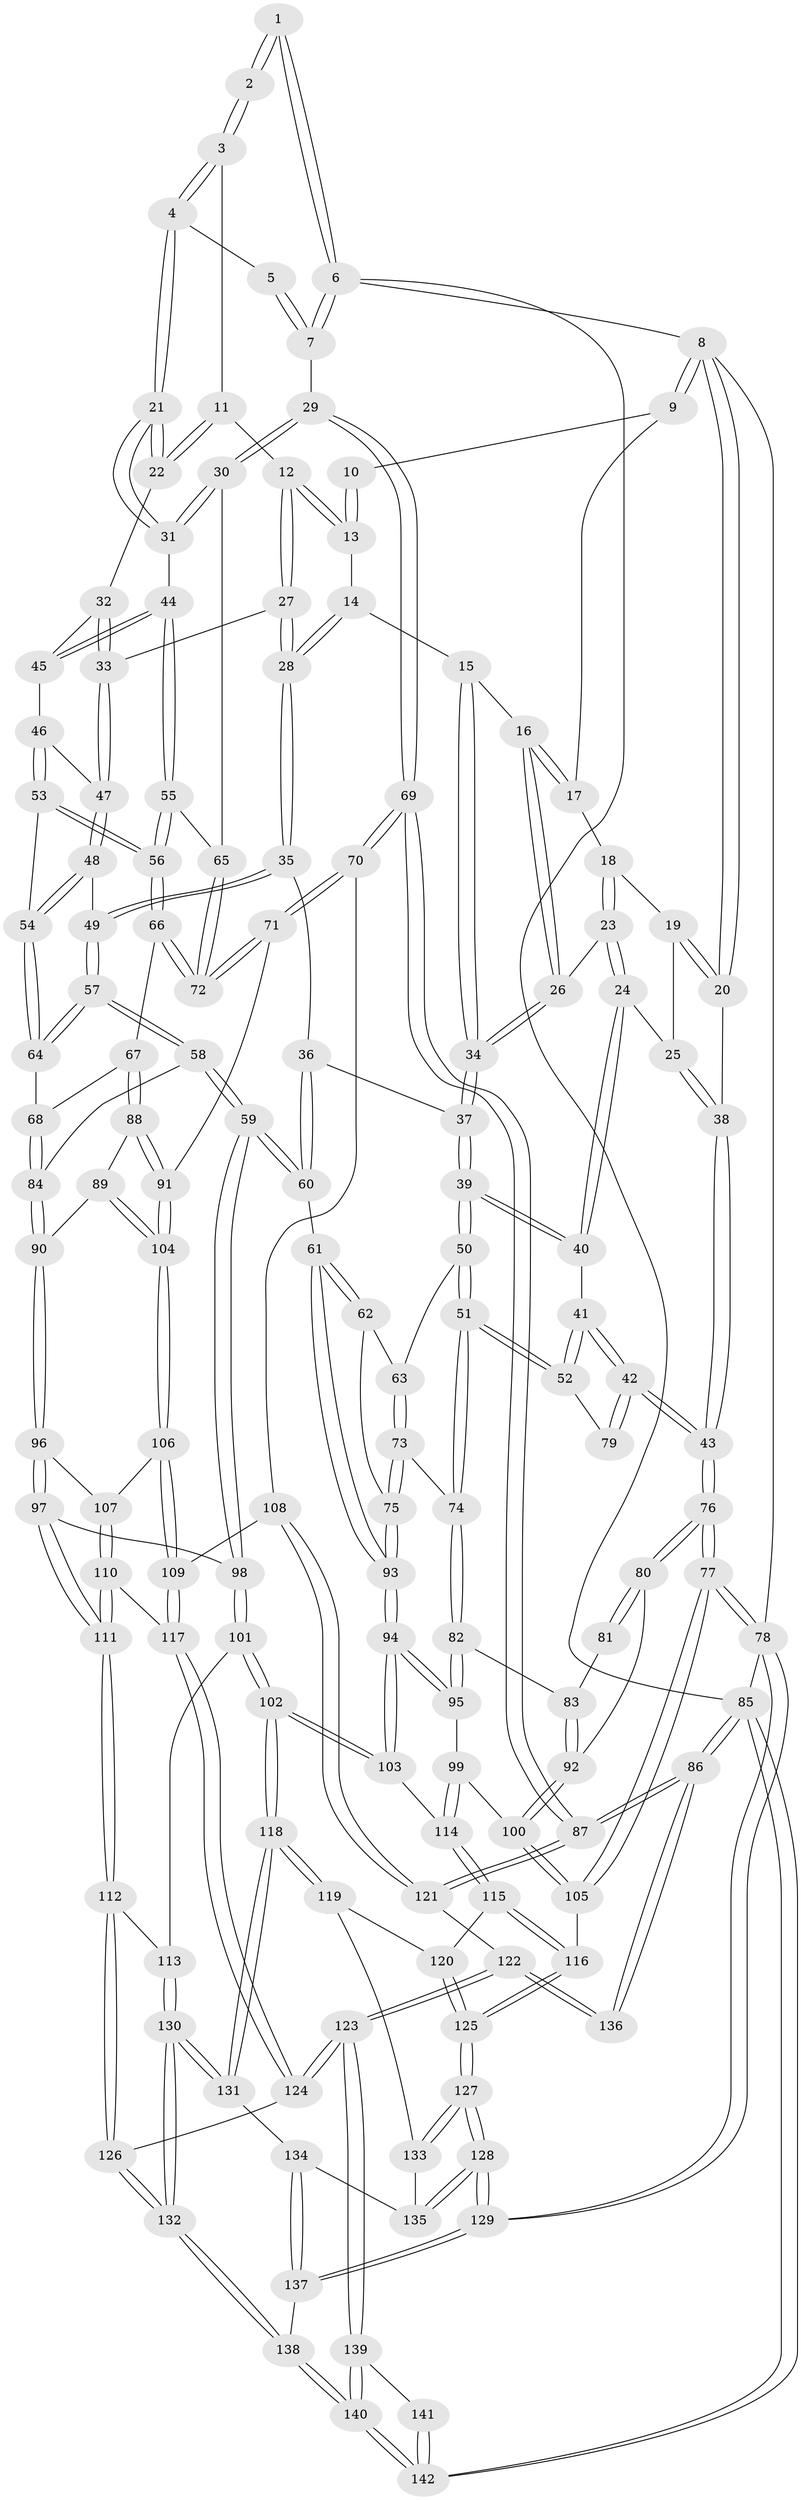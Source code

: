 // coarse degree distribution, {3: 0.13095238095238096, 4: 0.47619047619047616, 6: 0.10714285714285714, 5: 0.27380952380952384, 2: 0.011904761904761904}
// Generated by graph-tools (version 1.1) at 2025/42/03/06/25 10:42:28]
// undirected, 142 vertices, 352 edges
graph export_dot {
graph [start="1"]
  node [color=gray90,style=filled];
  1 [pos="+1+0"];
  2 [pos="+0.6989950366459798+0"];
  3 [pos="+0.7059983447402306+0"];
  4 [pos="+0.8743600730855992+0.11468956717654444"];
  5 [pos="+0.9051177089543203+0.07501518083561746"];
  6 [pos="+1+0"];
  7 [pos="+1+0"];
  8 [pos="+0+0"];
  9 [pos="+0.17600372037987877+0"];
  10 [pos="+0.46978133705308683+0"];
  11 [pos="+0.6925360142171909+0"];
  12 [pos="+0.5863235161784306+0.1328069284888183"];
  13 [pos="+0.4560488625754012+0.07903128882131041"];
  14 [pos="+0.4437052104019594+0.10297885875164813"];
  15 [pos="+0.3054948685907485+0.13245805826613344"];
  16 [pos="+0.2559129254699935+0.07024910598637833"];
  17 [pos="+0.20597896333287152+0"];
  18 [pos="+0.13478097778065398+0.12211564256266717"];
  19 [pos="+0.10290865906416324+0.13103555628327837"];
  20 [pos="+0+0"];
  21 [pos="+0.9027274067490045+0.20354645381572603"];
  22 [pos="+0.7342823521660505+0.16242153009727603"];
  23 [pos="+0.148444965510189+0.2189982834304575"];
  24 [pos="+0.14123954023291882+0.2257242667038366"];
  25 [pos="+0.09056128217397451+0.20226281398411589"];
  26 [pos="+0.16025222578728004+0.21413352987879333"];
  27 [pos="+0.5812403634953505+0.22983698913582312"];
  28 [pos="+0.47300164808542444+0.2595260665850196"];
  29 [pos="+1+0.23208812980009874"];
  30 [pos="+1+0.2503687351780989"];
  31 [pos="+0.9269819873110351+0.2283813500101353"];
  32 [pos="+0.6823074706344316+0.23693203907362137"];
  33 [pos="+0.5949542940869397+0.23601235682055752"];
  34 [pos="+0.31321201990810144+0.2317822311172159"];
  35 [pos="+0.4688040326417795+0.26395582878014495"];
  36 [pos="+0.39711234623815556+0.29162233170393803"];
  37 [pos="+0.34900774770204374+0.295751005709631"];
  38 [pos="+0+0.06947372493929219"];
  39 [pos="+0.3037520697176787+0.3532108927630741"];
  40 [pos="+0.14068699827110218+0.2335623277184268"];
  41 [pos="+0.1266923194407467+0.2737363664207847"];
  42 [pos="+0+0.35222709012612335"];
  43 [pos="+0+0.3353933649669805"];
  44 [pos="+0.788927219495523+0.34181770647815535"];
  45 [pos="+0.6883669613873069+0.24507428475946155"];
  46 [pos="+0.6583317265949165+0.35557140465747283"];
  47 [pos="+0.6119506799863923+0.33367533654956216"];
  48 [pos="+0.5946939290793739+0.3634746695976134"];
  49 [pos="+0.5371068083458183+0.38909244572051915"];
  50 [pos="+0.28893944243072306+0.38077753082120613"];
  51 [pos="+0.18089282113714217+0.4341783053510104"];
  52 [pos="+0.1706056509955509+0.42887528874246217"];
  53 [pos="+0.6941638882699376+0.399050204127616"];
  54 [pos="+0.6427414444613667+0.4194995506374825"];
  55 [pos="+0.7776214892566694+0.3921609617700538"];
  56 [pos="+0.7677718871476887+0.40673014832332016"];
  57 [pos="+0.5282910145573788+0.493292781844459"];
  58 [pos="+0.5253981745538073+0.49891404558620456"];
  59 [pos="+0.4955301298220245+0.5168230589799122"];
  60 [pos="+0.49131301601578786+0.5161272369055712"];
  61 [pos="+0.4783507736369123+0.5175869122283129"];
  62 [pos="+0.3431198186717152+0.4422761384874745"];
  63 [pos="+0.3024575126662129+0.3977383015628741"];
  64 [pos="+0.6331560447136689+0.4297237218021577"];
  65 [pos="+0.9216887140597552+0.429341654563684"];
  66 [pos="+0.7681570264562243+0.43100592855430514"];
  67 [pos="+0.7537075991417503+0.496892443142637"];
  68 [pos="+0.6813190306458241+0.5175848656149747"];
  69 [pos="+1+0.6772392316500524"];
  70 [pos="+0.9590804670002427+0.5745785120922516"];
  71 [pos="+0.9471045736147555+0.5686070663697206"];
  72 [pos="+0.9278037392373814+0.5193196699738835"];
  73 [pos="+0.3035638972922153+0.5531835448627305"];
  74 [pos="+0.18577510898747454+0.5092618726294859"];
  75 [pos="+0.32606868719447174+0.5660392275441615"];
  76 [pos="+0+0.5349458090687222"];
  77 [pos="+0+0.776324996904792"];
  78 [pos="+0+1"];
  79 [pos="+0.07206628087800986+0.4251710035019908"];
  80 [pos="+0+0.552993423153101"];
  81 [pos="+0.04573460009036131+0.5230005228635757"];
  82 [pos="+0.17725013586406346+0.5364875745529917"];
  83 [pos="+0.06675608241221623+0.5603160859817967"];
  84 [pos="+0.6383158395076438+0.5412808068063553"];
  85 [pos="+1+1"];
  86 [pos="+1+0.7727575649353018"];
  87 [pos="+1+0.7085523645627291"];
  88 [pos="+0.7548413625796744+0.4993730149854529"];
  89 [pos="+0.7013662871352607+0.6168682235647662"];
  90 [pos="+0.6554337426228318+0.6152567108556967"];
  91 [pos="+0.8253070430604914+0.5873624790290777"];
  92 [pos="+0.04353358928462613+0.5945942126535457"];
  93 [pos="+0.35347882091513905+0.601686954622898"];
  94 [pos="+0.32242112897554637+0.7071542773156435"];
  95 [pos="+0.17861014924077484+0.5641329161023626"];
  96 [pos="+0.6292099398844212+0.652395315062542"];
  97 [pos="+0.6011947639632287+0.663055417847392"];
  98 [pos="+0.5298574574726097+0.6679901597496346"];
  99 [pos="+0.1041053281196398+0.6902799908887485"];
  100 [pos="+0.08165760372427047+0.6967946141809696"];
  101 [pos="+0.4781145000002558+0.7577724422827027"];
  102 [pos="+0.39658456122311864+0.7753483050872912"];
  103 [pos="+0.3224958229778652+0.7079660672836378"];
  104 [pos="+0.7828614831282803+0.6679208071961611"];
  105 [pos="+0.012700714117598228+0.758538523965759"];
  106 [pos="+0.7829552142117103+0.7134187586236652"];
  107 [pos="+0.657338112204818+0.6776425802866578"];
  108 [pos="+0.8012380160113922+0.7464998281217536"];
  109 [pos="+0.7895247102910704+0.7388754953839584"];
  110 [pos="+0.6749353138135222+0.7990219663670936"];
  111 [pos="+0.6598218879756319+0.8011033543531406"];
  112 [pos="+0.6166864851777831+0.8177591474126824"];
  113 [pos="+0.5351038138055132+0.7997432028023647"];
  114 [pos="+0.22905862885212894+0.7401017006980251"];
  115 [pos="+0.20716911601015897+0.7918206839222635"];
  116 [pos="+0.0505499298372605+0.8004437808766339"];
  117 [pos="+0.676400995609358+0.7991133329968281"];
  118 [pos="+0.38079511698573054+0.834722940105118"];
  119 [pos="+0.23199453867887973+0.8649037174252111"];
  120 [pos="+0.2043462860695731+0.8083407929582614"];
  121 [pos="+0.8301173862390945+0.7675058194424494"];
  122 [pos="+0.8301342058546162+0.874547555173529"];
  123 [pos="+0.8142831771294264+0.9560300139843694"];
  124 [pos="+0.7242814880850176+0.8944083063339179"];
  125 [pos="+0.10519293094088579+0.8821186100416089"];
  126 [pos="+0.6233556052570918+0.9344748763842207"];
  127 [pos="+0.11896054627438264+0.9539045697392073"];
  128 [pos="+0.061923035778322436+1"];
  129 [pos="+0.02873078699703024+1"];
  130 [pos="+0.5277156444921485+1"];
  131 [pos="+0.3806220285887496+0.8723360766938276"];
  132 [pos="+0.5612204932158731+1"];
  133 [pos="+0.22401747740003836+0.8891385703924407"];
  134 [pos="+0.3477594094246833+0.9146010759291674"];
  135 [pos="+0.27486995941691356+0.9320520421018769"];
  136 [pos="+1+0.828802367372477"];
  137 [pos="+0.3104781227964858+1"];
  138 [pos="+0.5765726610797094+1"];
  139 [pos="+0.8143647668275373+0.9563335873536422"];
  140 [pos="+0.7822139783876506+1"];
  141 [pos="+0.9676168287867504+0.9074243808130167"];
  142 [pos="+0.856371588238863+1"];
  1 -- 2;
  1 -- 2;
  1 -- 6;
  1 -- 6;
  2 -- 3;
  2 -- 3;
  3 -- 4;
  3 -- 4;
  3 -- 11;
  4 -- 5;
  4 -- 21;
  4 -- 21;
  5 -- 7;
  5 -- 7;
  6 -- 7;
  6 -- 7;
  6 -- 8;
  6 -- 85;
  7 -- 29;
  8 -- 9;
  8 -- 9;
  8 -- 20;
  8 -- 20;
  8 -- 78;
  9 -- 10;
  9 -- 17;
  10 -- 13;
  10 -- 13;
  11 -- 12;
  11 -- 22;
  11 -- 22;
  12 -- 13;
  12 -- 13;
  12 -- 27;
  12 -- 27;
  13 -- 14;
  14 -- 15;
  14 -- 28;
  14 -- 28;
  15 -- 16;
  15 -- 34;
  15 -- 34;
  16 -- 17;
  16 -- 17;
  16 -- 26;
  16 -- 26;
  17 -- 18;
  18 -- 19;
  18 -- 23;
  18 -- 23;
  19 -- 20;
  19 -- 20;
  19 -- 25;
  20 -- 38;
  21 -- 22;
  21 -- 22;
  21 -- 31;
  21 -- 31;
  22 -- 32;
  23 -- 24;
  23 -- 24;
  23 -- 26;
  24 -- 25;
  24 -- 40;
  24 -- 40;
  25 -- 38;
  25 -- 38;
  26 -- 34;
  26 -- 34;
  27 -- 28;
  27 -- 28;
  27 -- 33;
  28 -- 35;
  28 -- 35;
  29 -- 30;
  29 -- 30;
  29 -- 69;
  29 -- 69;
  30 -- 31;
  30 -- 31;
  30 -- 65;
  31 -- 44;
  32 -- 33;
  32 -- 33;
  32 -- 45;
  33 -- 47;
  33 -- 47;
  34 -- 37;
  34 -- 37;
  35 -- 36;
  35 -- 49;
  35 -- 49;
  36 -- 37;
  36 -- 60;
  36 -- 60;
  37 -- 39;
  37 -- 39;
  38 -- 43;
  38 -- 43;
  39 -- 40;
  39 -- 40;
  39 -- 50;
  39 -- 50;
  40 -- 41;
  41 -- 42;
  41 -- 42;
  41 -- 52;
  41 -- 52;
  42 -- 43;
  42 -- 43;
  42 -- 79;
  42 -- 79;
  43 -- 76;
  43 -- 76;
  44 -- 45;
  44 -- 45;
  44 -- 55;
  44 -- 55;
  45 -- 46;
  46 -- 47;
  46 -- 53;
  46 -- 53;
  47 -- 48;
  47 -- 48;
  48 -- 49;
  48 -- 54;
  48 -- 54;
  49 -- 57;
  49 -- 57;
  50 -- 51;
  50 -- 51;
  50 -- 63;
  51 -- 52;
  51 -- 52;
  51 -- 74;
  51 -- 74;
  52 -- 79;
  53 -- 54;
  53 -- 56;
  53 -- 56;
  54 -- 64;
  54 -- 64;
  55 -- 56;
  55 -- 56;
  55 -- 65;
  56 -- 66;
  56 -- 66;
  57 -- 58;
  57 -- 58;
  57 -- 64;
  57 -- 64;
  58 -- 59;
  58 -- 59;
  58 -- 84;
  59 -- 60;
  59 -- 60;
  59 -- 98;
  59 -- 98;
  60 -- 61;
  61 -- 62;
  61 -- 62;
  61 -- 93;
  61 -- 93;
  62 -- 63;
  62 -- 75;
  63 -- 73;
  63 -- 73;
  64 -- 68;
  65 -- 72;
  65 -- 72;
  66 -- 67;
  66 -- 72;
  66 -- 72;
  67 -- 68;
  67 -- 88;
  67 -- 88;
  68 -- 84;
  68 -- 84;
  69 -- 70;
  69 -- 70;
  69 -- 87;
  69 -- 87;
  70 -- 71;
  70 -- 71;
  70 -- 108;
  71 -- 72;
  71 -- 72;
  71 -- 91;
  73 -- 74;
  73 -- 75;
  73 -- 75;
  74 -- 82;
  74 -- 82;
  75 -- 93;
  75 -- 93;
  76 -- 77;
  76 -- 77;
  76 -- 80;
  76 -- 80;
  77 -- 78;
  77 -- 78;
  77 -- 105;
  77 -- 105;
  78 -- 129;
  78 -- 129;
  78 -- 85;
  80 -- 81;
  80 -- 81;
  80 -- 92;
  81 -- 83;
  82 -- 83;
  82 -- 95;
  82 -- 95;
  83 -- 92;
  83 -- 92;
  84 -- 90;
  84 -- 90;
  85 -- 86;
  85 -- 86;
  85 -- 142;
  85 -- 142;
  86 -- 87;
  86 -- 87;
  86 -- 136;
  86 -- 136;
  87 -- 121;
  87 -- 121;
  88 -- 89;
  88 -- 91;
  88 -- 91;
  89 -- 90;
  89 -- 104;
  89 -- 104;
  90 -- 96;
  90 -- 96;
  91 -- 104;
  91 -- 104;
  92 -- 100;
  92 -- 100;
  93 -- 94;
  93 -- 94;
  94 -- 95;
  94 -- 95;
  94 -- 103;
  94 -- 103;
  95 -- 99;
  96 -- 97;
  96 -- 97;
  96 -- 107;
  97 -- 98;
  97 -- 111;
  97 -- 111;
  98 -- 101;
  98 -- 101;
  99 -- 100;
  99 -- 114;
  99 -- 114;
  100 -- 105;
  100 -- 105;
  101 -- 102;
  101 -- 102;
  101 -- 113;
  102 -- 103;
  102 -- 103;
  102 -- 118;
  102 -- 118;
  103 -- 114;
  104 -- 106;
  104 -- 106;
  105 -- 116;
  106 -- 107;
  106 -- 109;
  106 -- 109;
  107 -- 110;
  107 -- 110;
  108 -- 109;
  108 -- 121;
  108 -- 121;
  109 -- 117;
  109 -- 117;
  110 -- 111;
  110 -- 111;
  110 -- 117;
  111 -- 112;
  111 -- 112;
  112 -- 113;
  112 -- 126;
  112 -- 126;
  113 -- 130;
  113 -- 130;
  114 -- 115;
  114 -- 115;
  115 -- 116;
  115 -- 116;
  115 -- 120;
  116 -- 125;
  116 -- 125;
  117 -- 124;
  117 -- 124;
  118 -- 119;
  118 -- 119;
  118 -- 131;
  118 -- 131;
  119 -- 120;
  119 -- 133;
  120 -- 125;
  120 -- 125;
  121 -- 122;
  122 -- 123;
  122 -- 123;
  122 -- 136;
  122 -- 136;
  123 -- 124;
  123 -- 124;
  123 -- 139;
  123 -- 139;
  124 -- 126;
  125 -- 127;
  125 -- 127;
  126 -- 132;
  126 -- 132;
  127 -- 128;
  127 -- 128;
  127 -- 133;
  127 -- 133;
  128 -- 129;
  128 -- 129;
  128 -- 135;
  128 -- 135;
  129 -- 137;
  129 -- 137;
  130 -- 131;
  130 -- 131;
  130 -- 132;
  130 -- 132;
  131 -- 134;
  132 -- 138;
  132 -- 138;
  133 -- 135;
  134 -- 135;
  134 -- 137;
  134 -- 137;
  137 -- 138;
  138 -- 140;
  138 -- 140;
  139 -- 140;
  139 -- 140;
  139 -- 141;
  140 -- 142;
  140 -- 142;
  141 -- 142;
  141 -- 142;
}
